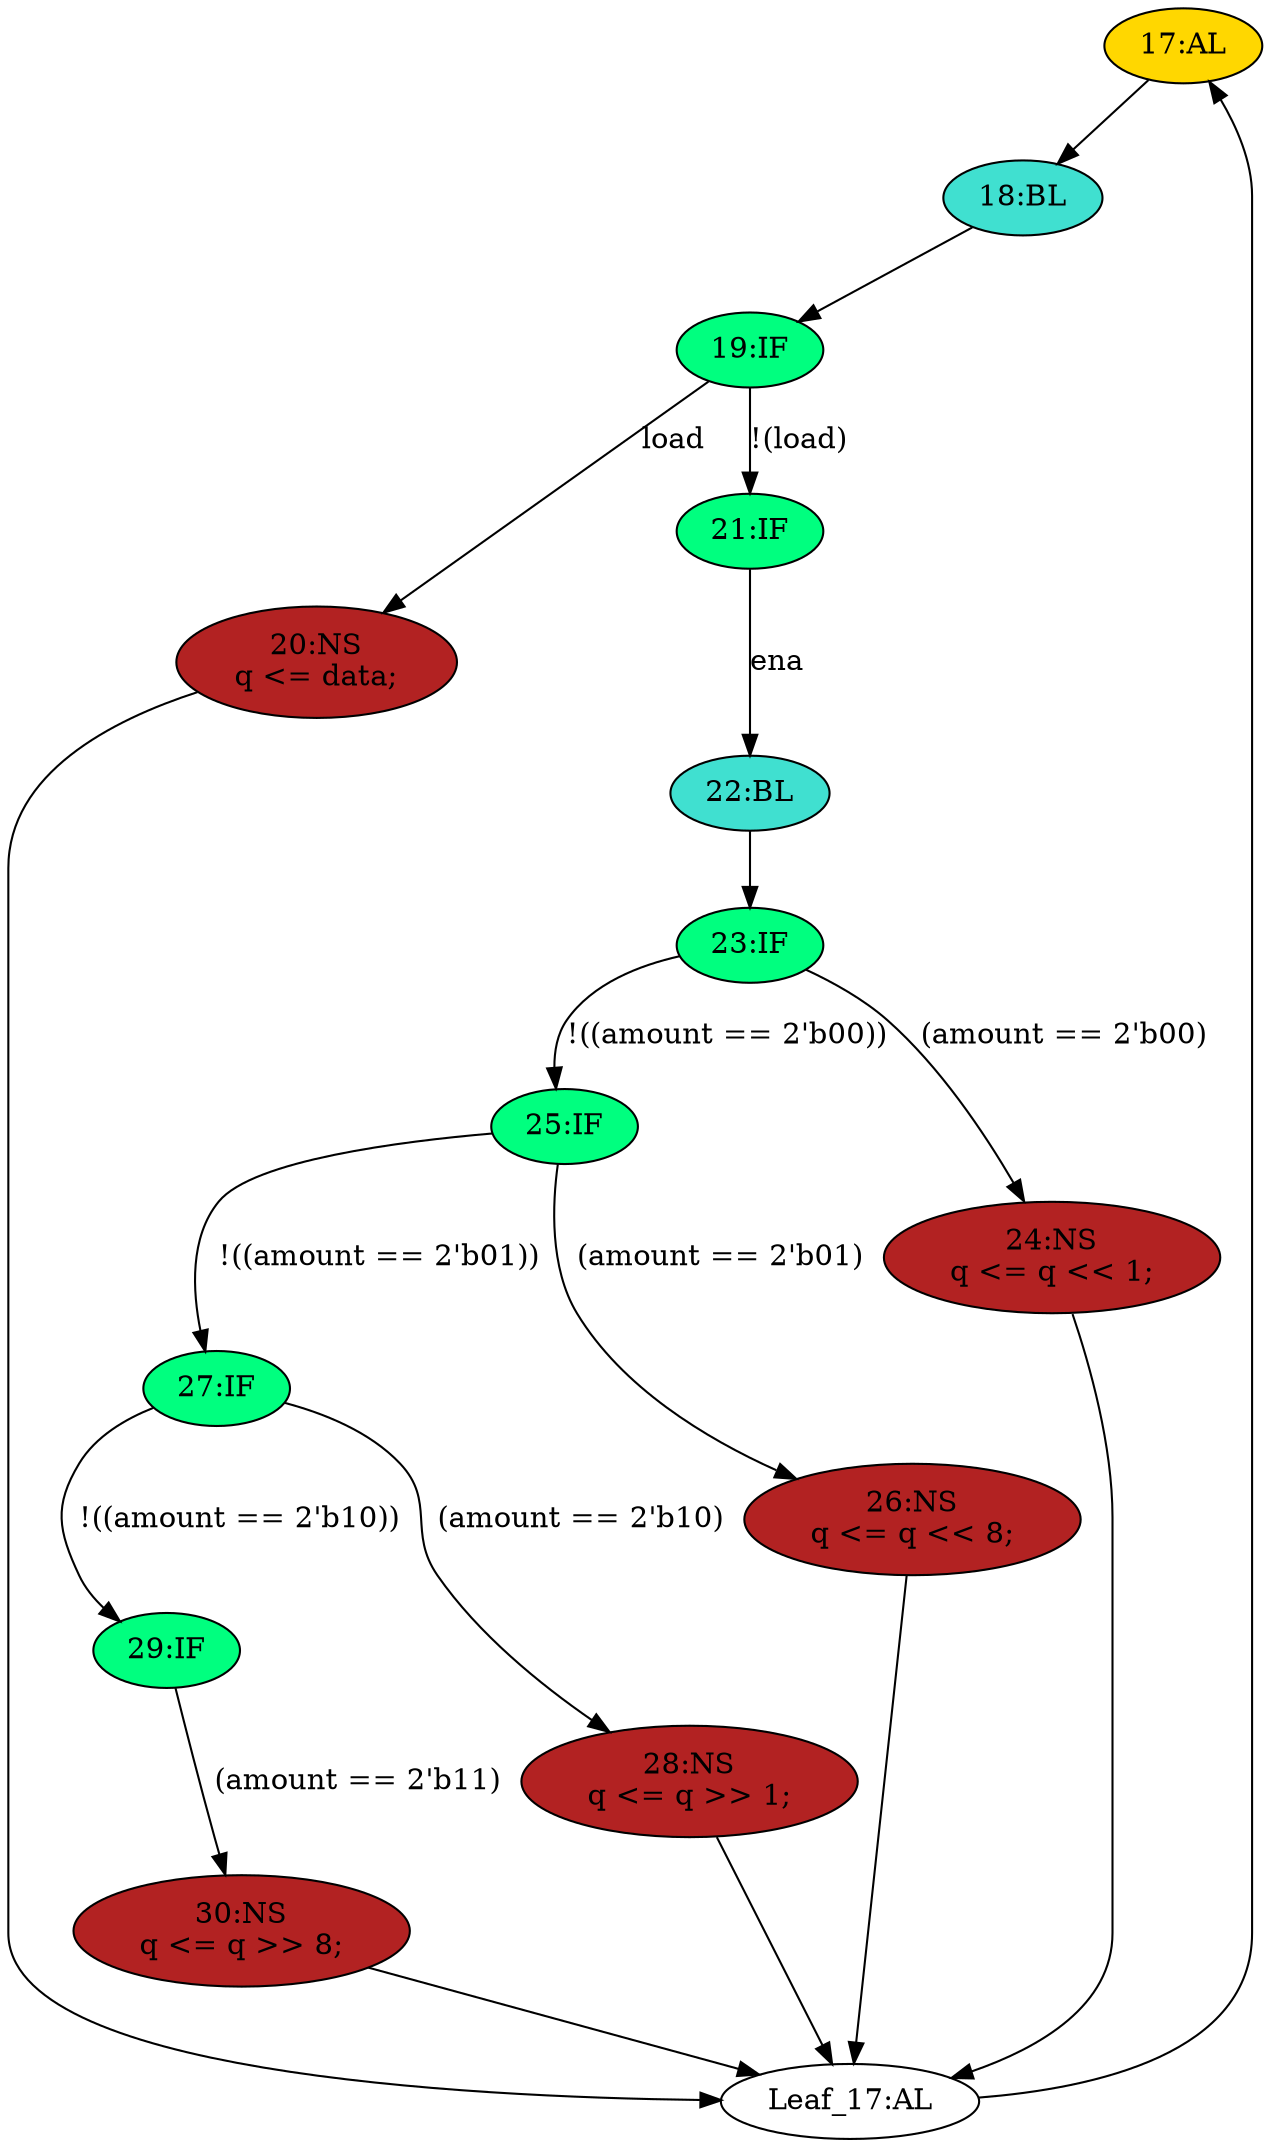 strict digraph "compose( ,  )" {
	node [label="\N"];
	"17:AL"	[ast="<pyverilog.vparser.ast.Always object at 0x7f490ff371d0>",
		clk_sens=True,
		fillcolor=gold,
		label="17:AL",
		sens="['clk']",
		statements="[]",
		style=filled,
		typ=Always,
		use_var="['load', 'ena', 'amount', 'data', 'q']"];
	"18:BL"	[ast="<pyverilog.vparser.ast.Block object at 0x7f490ffb50d0>",
		fillcolor=turquoise,
		label="18:BL",
		statements="[]",
		style=filled,
		typ=Block];
	"17:AL" -> "18:BL"	[cond="[]",
		lineno=None];
	"27:IF"	[ast="<pyverilog.vparser.ast.IfStatement object at 0x7f490ffaad10>",
		fillcolor=springgreen,
		label="27:IF",
		statements="[]",
		style=filled,
		typ=IfStatement];
	"29:IF"	[ast="<pyverilog.vparser.ast.IfStatement object at 0x7f490fb98b10>",
		fillcolor=springgreen,
		label="29:IF",
		statements="[]",
		style=filled,
		typ=IfStatement];
	"27:IF" -> "29:IF"	[cond="['amount']",
		label="!((amount == 2'b10))",
		lineno=27];
	"28:NS"	[ast="<pyverilog.vparser.ast.NonblockingSubstitution object at 0x7f490ffaaf90>",
		fillcolor=firebrick,
		label="28:NS
q <= q >> 1;",
		statements="[<pyverilog.vparser.ast.NonblockingSubstitution object at 0x7f490ffaaf90>]",
		style=filled,
		typ=NonblockingSubstitution];
	"27:IF" -> "28:NS"	[cond="['amount']",
		label="(amount == 2'b10)",
		lineno=27];
	"30:NS"	[ast="<pyverilog.vparser.ast.NonblockingSubstitution object at 0x7f490fb98310>",
		fillcolor=firebrick,
		label="30:NS
q <= q >> 8;",
		statements="[<pyverilog.vparser.ast.NonblockingSubstitution object at 0x7f490fb98310>]",
		style=filled,
		typ=NonblockingSubstitution];
	"29:IF" -> "30:NS"	[cond="['amount']",
		label="(amount == 2'b11)",
		lineno=29];
	"22:BL"	[ast="<pyverilog.vparser.ast.Block object at 0x7f490fececd0>",
		fillcolor=turquoise,
		label="22:BL",
		statements="[]",
		style=filled,
		typ=Block];
	"23:IF"	[ast="<pyverilog.vparser.ast.IfStatement object at 0x7f490ff3d610>",
		fillcolor=springgreen,
		label="23:IF",
		statements="[]",
		style=filled,
		typ=IfStatement];
	"22:BL" -> "23:IF"	[cond="[]",
		lineno=None];
	"Leaf_17:AL"	[def_var="['q']",
		label="Leaf_17:AL"];
	"28:NS" -> "Leaf_17:AL"	[cond="[]",
		lineno=None];
	"19:IF"	[ast="<pyverilog.vparser.ast.IfStatement object at 0x7f490ff23e10>",
		fillcolor=springgreen,
		label="19:IF",
		statements="[]",
		style=filled,
		typ=IfStatement];
	"18:BL" -> "19:IF"	[cond="[]",
		lineno=None];
	"25:IF"	[ast="<pyverilog.vparser.ast.IfStatement object at 0x7f490ff26090>",
		fillcolor=springgreen,
		label="25:IF",
		statements="[]",
		style=filled,
		typ=IfStatement];
	"25:IF" -> "27:IF"	[cond="['amount']",
		label="!((amount == 2'b01))",
		lineno=25];
	"26:NS"	[ast="<pyverilog.vparser.ast.NonblockingSubstitution object at 0x7f490ff26f50>",
		fillcolor=firebrick,
		label="26:NS
q <= q << 8;",
		statements="[<pyverilog.vparser.ast.NonblockingSubstitution object at 0x7f490ff26f50>]",
		style=filled,
		typ=NonblockingSubstitution];
	"25:IF" -> "26:NS"	[cond="['amount']",
		label="(amount == 2'b01)",
		lineno=25];
	"20:NS"	[ast="<pyverilog.vparser.ast.NonblockingSubstitution object at 0x7f490ff23610>",
		fillcolor=firebrick,
		label="20:NS
q <= data;",
		statements="[<pyverilog.vparser.ast.NonblockingSubstitution object at 0x7f490ff23610>]",
		style=filled,
		typ=NonblockingSubstitution];
	"20:NS" -> "Leaf_17:AL"	[cond="[]",
		lineno=None];
	"26:NS" -> "Leaf_17:AL"	[cond="[]",
		lineno=None];
	"24:NS"	[ast="<pyverilog.vparser.ast.NonblockingSubstitution object at 0x7f490ff3d4d0>",
		fillcolor=firebrick,
		label="24:NS
q <= q << 1;",
		statements="[<pyverilog.vparser.ast.NonblockingSubstitution object at 0x7f490ff3d4d0>]",
		style=filled,
		typ=NonblockingSubstitution];
	"24:NS" -> "Leaf_17:AL"	[cond="[]",
		lineno=None];
	"19:IF" -> "20:NS"	[cond="['load']",
		label=load,
		lineno=19];
	"21:IF"	[ast="<pyverilog.vparser.ast.IfStatement object at 0x7f490fece550>",
		fillcolor=springgreen,
		label="21:IF",
		statements="[]",
		style=filled,
		typ=IfStatement];
	"19:IF" -> "21:IF"	[cond="['load']",
		label="!(load)",
		lineno=19];
	"23:IF" -> "25:IF"	[cond="['amount']",
		label="!((amount == 2'b00))",
		lineno=23];
	"23:IF" -> "24:NS"	[cond="['amount']",
		label="(amount == 2'b00)",
		lineno=23];
	"21:IF" -> "22:BL"	[cond="['ena']",
		label=ena,
		lineno=21];
	"30:NS" -> "Leaf_17:AL"	[cond="[]",
		lineno=None];
	"Leaf_17:AL" -> "17:AL";
}
